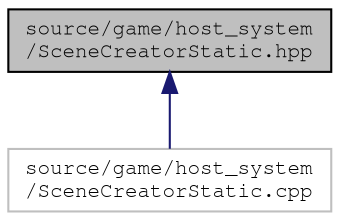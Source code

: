 digraph "source/game/host_system/SceneCreatorStatic.hpp"
{
 // LATEX_PDF_SIZE
  edge [fontname="FreeMono",fontsize="10",labelfontname="FreeMono",labelfontsize="10"];
  node [fontname="FreeMono",fontsize="10",shape=record];
  Node1 [label="source/game/host_system\l/SceneCreatorStatic.hpp",height=0.2,width=0.4,color="black", fillcolor="grey75", style="filled", fontcolor="black",tooltip="Static scene creator starts the boostrap scene."];
  Node1 -> Node2 [dir="back",color="midnightblue",fontsize="10",style="solid",fontname="FreeMono"];
  Node2 [label="source/game/host_system\l/SceneCreatorStatic.cpp",height=0.2,width=0.4,color="grey75", fillcolor="white", style="filled",tooltip=" "];
}
